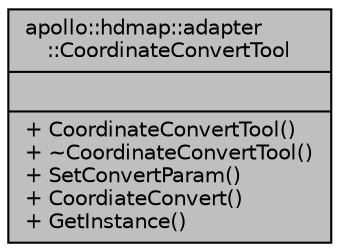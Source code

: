 digraph "apollo::hdmap::adapter::CoordinateConvertTool"
{
  edge [fontname="Helvetica",fontsize="10",labelfontname="Helvetica",labelfontsize="10"];
  node [fontname="Helvetica",fontsize="10",shape=record];
  Node1 [label="{apollo::hdmap::adapter\l::CoordinateConvertTool\n||+ CoordinateConvertTool()\l+ ~CoordinateConvertTool()\l+ SetConvertParam()\l+ CoordiateConvert()\l+ GetInstance()\l}",height=0.2,width=0.4,color="black", fillcolor="grey75", style="filled" fontcolor="black"];
}

